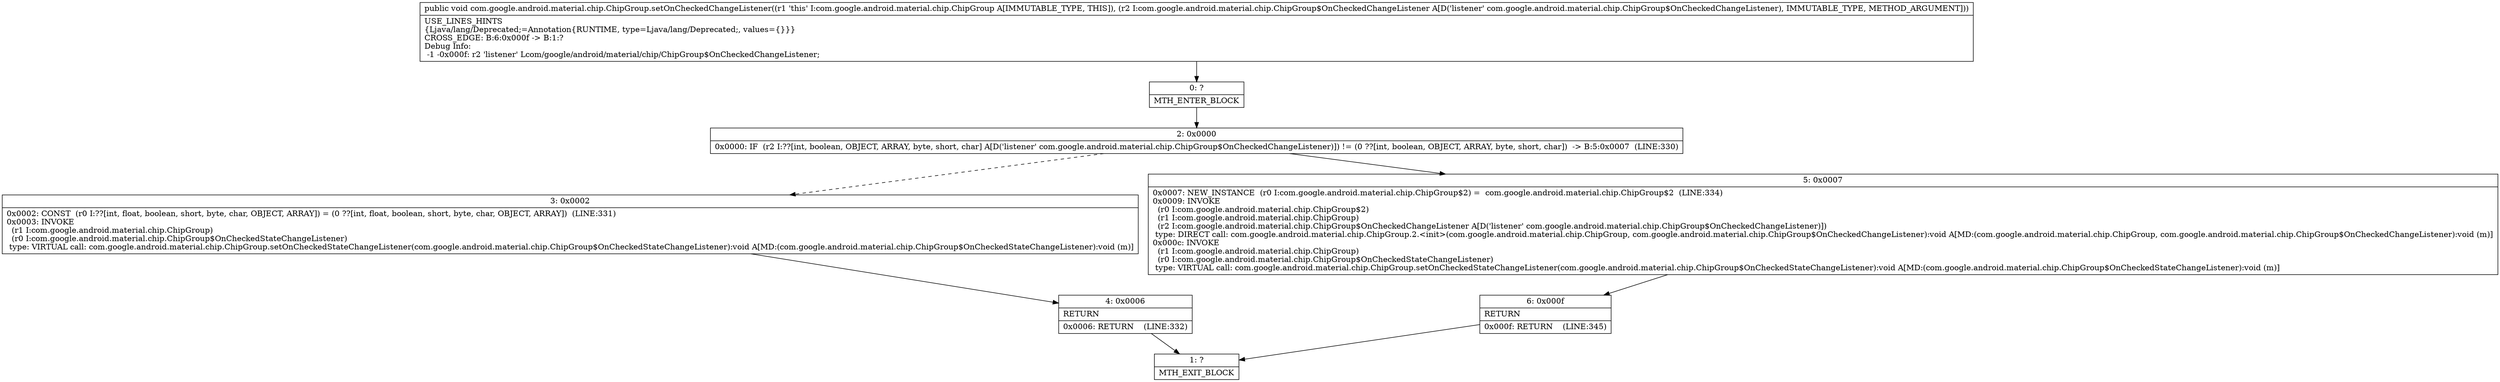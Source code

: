 digraph "CFG forcom.google.android.material.chip.ChipGroup.setOnCheckedChangeListener(Lcom\/google\/android\/material\/chip\/ChipGroup$OnCheckedChangeListener;)V" {
Node_0 [shape=record,label="{0\:\ ?|MTH_ENTER_BLOCK\l}"];
Node_2 [shape=record,label="{2\:\ 0x0000|0x0000: IF  (r2 I:??[int, boolean, OBJECT, ARRAY, byte, short, char] A[D('listener' com.google.android.material.chip.ChipGroup$OnCheckedChangeListener)]) != (0 ??[int, boolean, OBJECT, ARRAY, byte, short, char])  \-\> B:5:0x0007  (LINE:330)\l}"];
Node_3 [shape=record,label="{3\:\ 0x0002|0x0002: CONST  (r0 I:??[int, float, boolean, short, byte, char, OBJECT, ARRAY]) = (0 ??[int, float, boolean, short, byte, char, OBJECT, ARRAY])  (LINE:331)\l0x0003: INVOKE  \l  (r1 I:com.google.android.material.chip.ChipGroup)\l  (r0 I:com.google.android.material.chip.ChipGroup$OnCheckedStateChangeListener)\l type: VIRTUAL call: com.google.android.material.chip.ChipGroup.setOnCheckedStateChangeListener(com.google.android.material.chip.ChipGroup$OnCheckedStateChangeListener):void A[MD:(com.google.android.material.chip.ChipGroup$OnCheckedStateChangeListener):void (m)]\l}"];
Node_4 [shape=record,label="{4\:\ 0x0006|RETURN\l|0x0006: RETURN    (LINE:332)\l}"];
Node_1 [shape=record,label="{1\:\ ?|MTH_EXIT_BLOCK\l}"];
Node_5 [shape=record,label="{5\:\ 0x0007|0x0007: NEW_INSTANCE  (r0 I:com.google.android.material.chip.ChipGroup$2) =  com.google.android.material.chip.ChipGroup$2  (LINE:334)\l0x0009: INVOKE  \l  (r0 I:com.google.android.material.chip.ChipGroup$2)\l  (r1 I:com.google.android.material.chip.ChipGroup)\l  (r2 I:com.google.android.material.chip.ChipGroup$OnCheckedChangeListener A[D('listener' com.google.android.material.chip.ChipGroup$OnCheckedChangeListener)])\l type: DIRECT call: com.google.android.material.chip.ChipGroup.2.\<init\>(com.google.android.material.chip.ChipGroup, com.google.android.material.chip.ChipGroup$OnCheckedChangeListener):void A[MD:(com.google.android.material.chip.ChipGroup, com.google.android.material.chip.ChipGroup$OnCheckedChangeListener):void (m)]\l0x000c: INVOKE  \l  (r1 I:com.google.android.material.chip.ChipGroup)\l  (r0 I:com.google.android.material.chip.ChipGroup$OnCheckedStateChangeListener)\l type: VIRTUAL call: com.google.android.material.chip.ChipGroup.setOnCheckedStateChangeListener(com.google.android.material.chip.ChipGroup$OnCheckedStateChangeListener):void A[MD:(com.google.android.material.chip.ChipGroup$OnCheckedStateChangeListener):void (m)]\l}"];
Node_6 [shape=record,label="{6\:\ 0x000f|RETURN\l|0x000f: RETURN    (LINE:345)\l}"];
MethodNode[shape=record,label="{public void com.google.android.material.chip.ChipGroup.setOnCheckedChangeListener((r1 'this' I:com.google.android.material.chip.ChipGroup A[IMMUTABLE_TYPE, THIS]), (r2 I:com.google.android.material.chip.ChipGroup$OnCheckedChangeListener A[D('listener' com.google.android.material.chip.ChipGroup$OnCheckedChangeListener), IMMUTABLE_TYPE, METHOD_ARGUMENT]))  | USE_LINES_HINTS\l\{Ljava\/lang\/Deprecated;=Annotation\{RUNTIME, type=Ljava\/lang\/Deprecated;, values=\{\}\}\}\lCROSS_EDGE: B:6:0x000f \-\> B:1:?\lDebug Info:\l  \-1 \-0x000f: r2 'listener' Lcom\/google\/android\/material\/chip\/ChipGroup$OnCheckedChangeListener;\l}"];
MethodNode -> Node_0;Node_0 -> Node_2;
Node_2 -> Node_3[style=dashed];
Node_2 -> Node_5;
Node_3 -> Node_4;
Node_4 -> Node_1;
Node_5 -> Node_6;
Node_6 -> Node_1;
}

